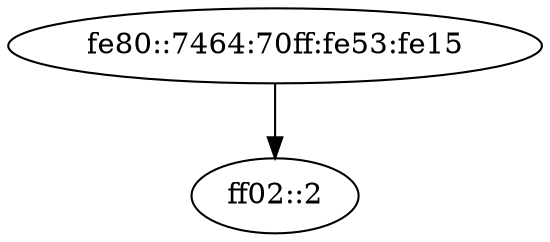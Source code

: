 digraph NWTraffic_update {
    "fe80::7464:70ff:fe53:fe15" [degree = 2, in_degree = 0, out_degree = 2, activity_score = 0.19, total_connections = 2];
    "ff02::2" [degree = 2, in_degree = 2, out_degree = 0, activity_score = 0.19, total_connections = 2];
    "fe80::7464:70ff:fe53:fe15" -> "ff02::2" [protocol_UNKNOWN = 0.00,protocol_TCP = 0.00,protocol_UDP = 0.00,protocol_ICMP = 1.00,timestamp_sin = -0.54,timestamp_cos = -0.84,src_port_type = 0.00,dst_port_type = 0.00,conn_state_successful = 0.00,conn_state_rejected_reset = 0.00,conn_state_partial = 0.00,conn_state_suspicious = 0.00,conn_state_other = 1.00,local_orig = 1.00,local_resp = 0.00,history_length = 0.10,orig_bytes = 0.00,resp_bytes = 0.00,orig_pkts = 0.05,resp_pkts = 0.00,orig_ip_bytes = 0.29,resp_ip_bytes = 0.00,service_HTTP = 0.00,service_FTP = 0.00,service_SSH = 0.00,service_DNS = 0.00,service_UNKNOWN = 1.00];
}
